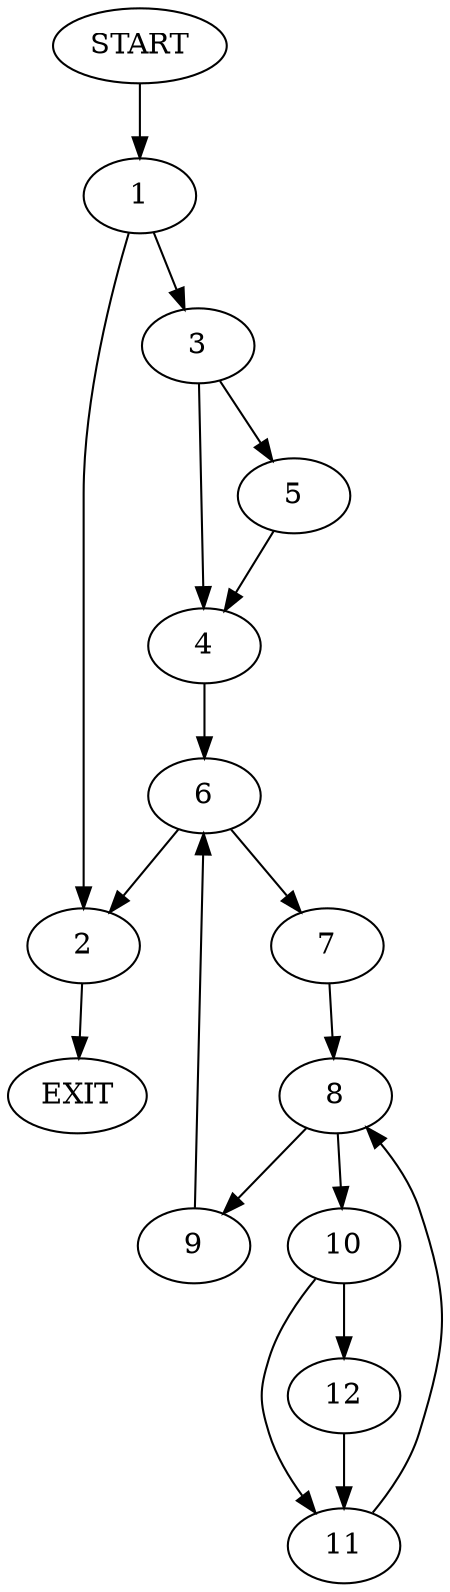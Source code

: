 digraph {
0 [label="START"]
13 [label="EXIT"]
0 -> 1
1 -> 2
1 -> 3
2 -> 13
3 -> 4
3 -> 5
4 -> 6
5 -> 4
6 -> 2
6 -> 7
7 -> 8
8 -> 9
8 -> 10
10 -> 11
10 -> 12
9 -> 6
11 -> 8
12 -> 11
}
